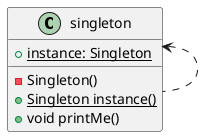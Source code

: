 @startuml
'https://plantuml.com/class-diagram

class singleton {
+ {static} instance: Singleton
- Singleton()
+ {static} Singleton instance()
+ void printMe()
}

singleton <.. singleton


@enduml